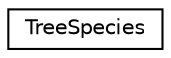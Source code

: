 digraph "Graphical Class Hierarchy"
{
 // LATEX_PDF_SIZE
  edge [fontname="Helvetica",fontsize="10",labelfontname="Helvetica",labelfontsize="10"];
  node [fontname="Helvetica",fontsize="10",shape=record];
  rankdir="LR";
  Node0 [label="TreeSpecies",height=0.2,width=0.4,color="black", fillcolor="white", style="filled",URL="$classmoja_1_1modules_1_1cbm_1_1TreeSpecies.html",tooltip=" "];
}
